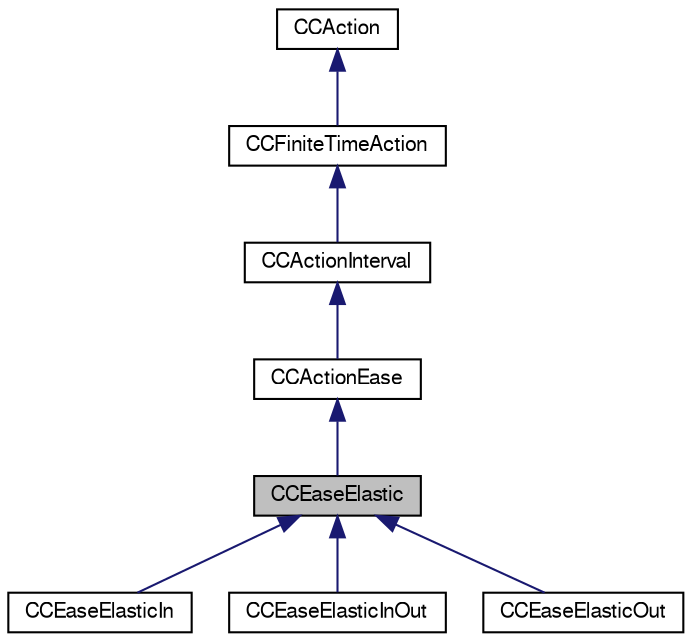 digraph G
{
  bgcolor="transparent";
  edge [fontname="FreeSans",fontsize="10",labelfontname="FreeSans",labelfontsize="10"];
  node [fontname="FreeSans",fontsize="10",shape=record];
  Node1 [label="CCEaseElastic",height=0.2,width=0.4,color="black", fillcolor="grey75", style="filled" fontcolor="black"];
  Node2 -> Node1 [dir="back",color="midnightblue",fontsize="10",style="solid",fontname="FreeSans"];
  Node2 [label="CCActionEase",height=0.2,width=0.4,color="black",URL="$interface_c_c_action_ease.html"];
  Node3 -> Node2 [dir="back",color="midnightblue",fontsize="10",style="solid",fontname="FreeSans"];
  Node3 [label="CCActionInterval",height=0.2,width=0.4,color="black",URL="$interface_c_c_action_interval.html"];
  Node4 -> Node3 [dir="back",color="midnightblue",fontsize="10",style="solid",fontname="FreeSans"];
  Node4 [label="CCFiniteTimeAction",height=0.2,width=0.4,color="black",URL="$interface_c_c_finite_time_action.html"];
  Node5 -> Node4 [dir="back",color="midnightblue",fontsize="10",style="solid",fontname="FreeSans"];
  Node5 [label="CCAction",height=0.2,width=0.4,color="black",URL="$interface_c_c_action.html"];
  Node1 -> Node6 [dir="back",color="midnightblue",fontsize="10",style="solid",fontname="FreeSans"];
  Node6 [label="CCEaseElasticIn",height=0.2,width=0.4,color="black",URL="$interface_c_c_ease_elastic_in.html"];
  Node1 -> Node7 [dir="back",color="midnightblue",fontsize="10",style="solid",fontname="FreeSans"];
  Node7 [label="CCEaseElasticInOut",height=0.2,width=0.4,color="black",URL="$interface_c_c_ease_elastic_in_out.html"];
  Node1 -> Node8 [dir="back",color="midnightblue",fontsize="10",style="solid",fontname="FreeSans"];
  Node8 [label="CCEaseElasticOut",height=0.2,width=0.4,color="black",URL="$interface_c_c_ease_elastic_out.html"];
}
